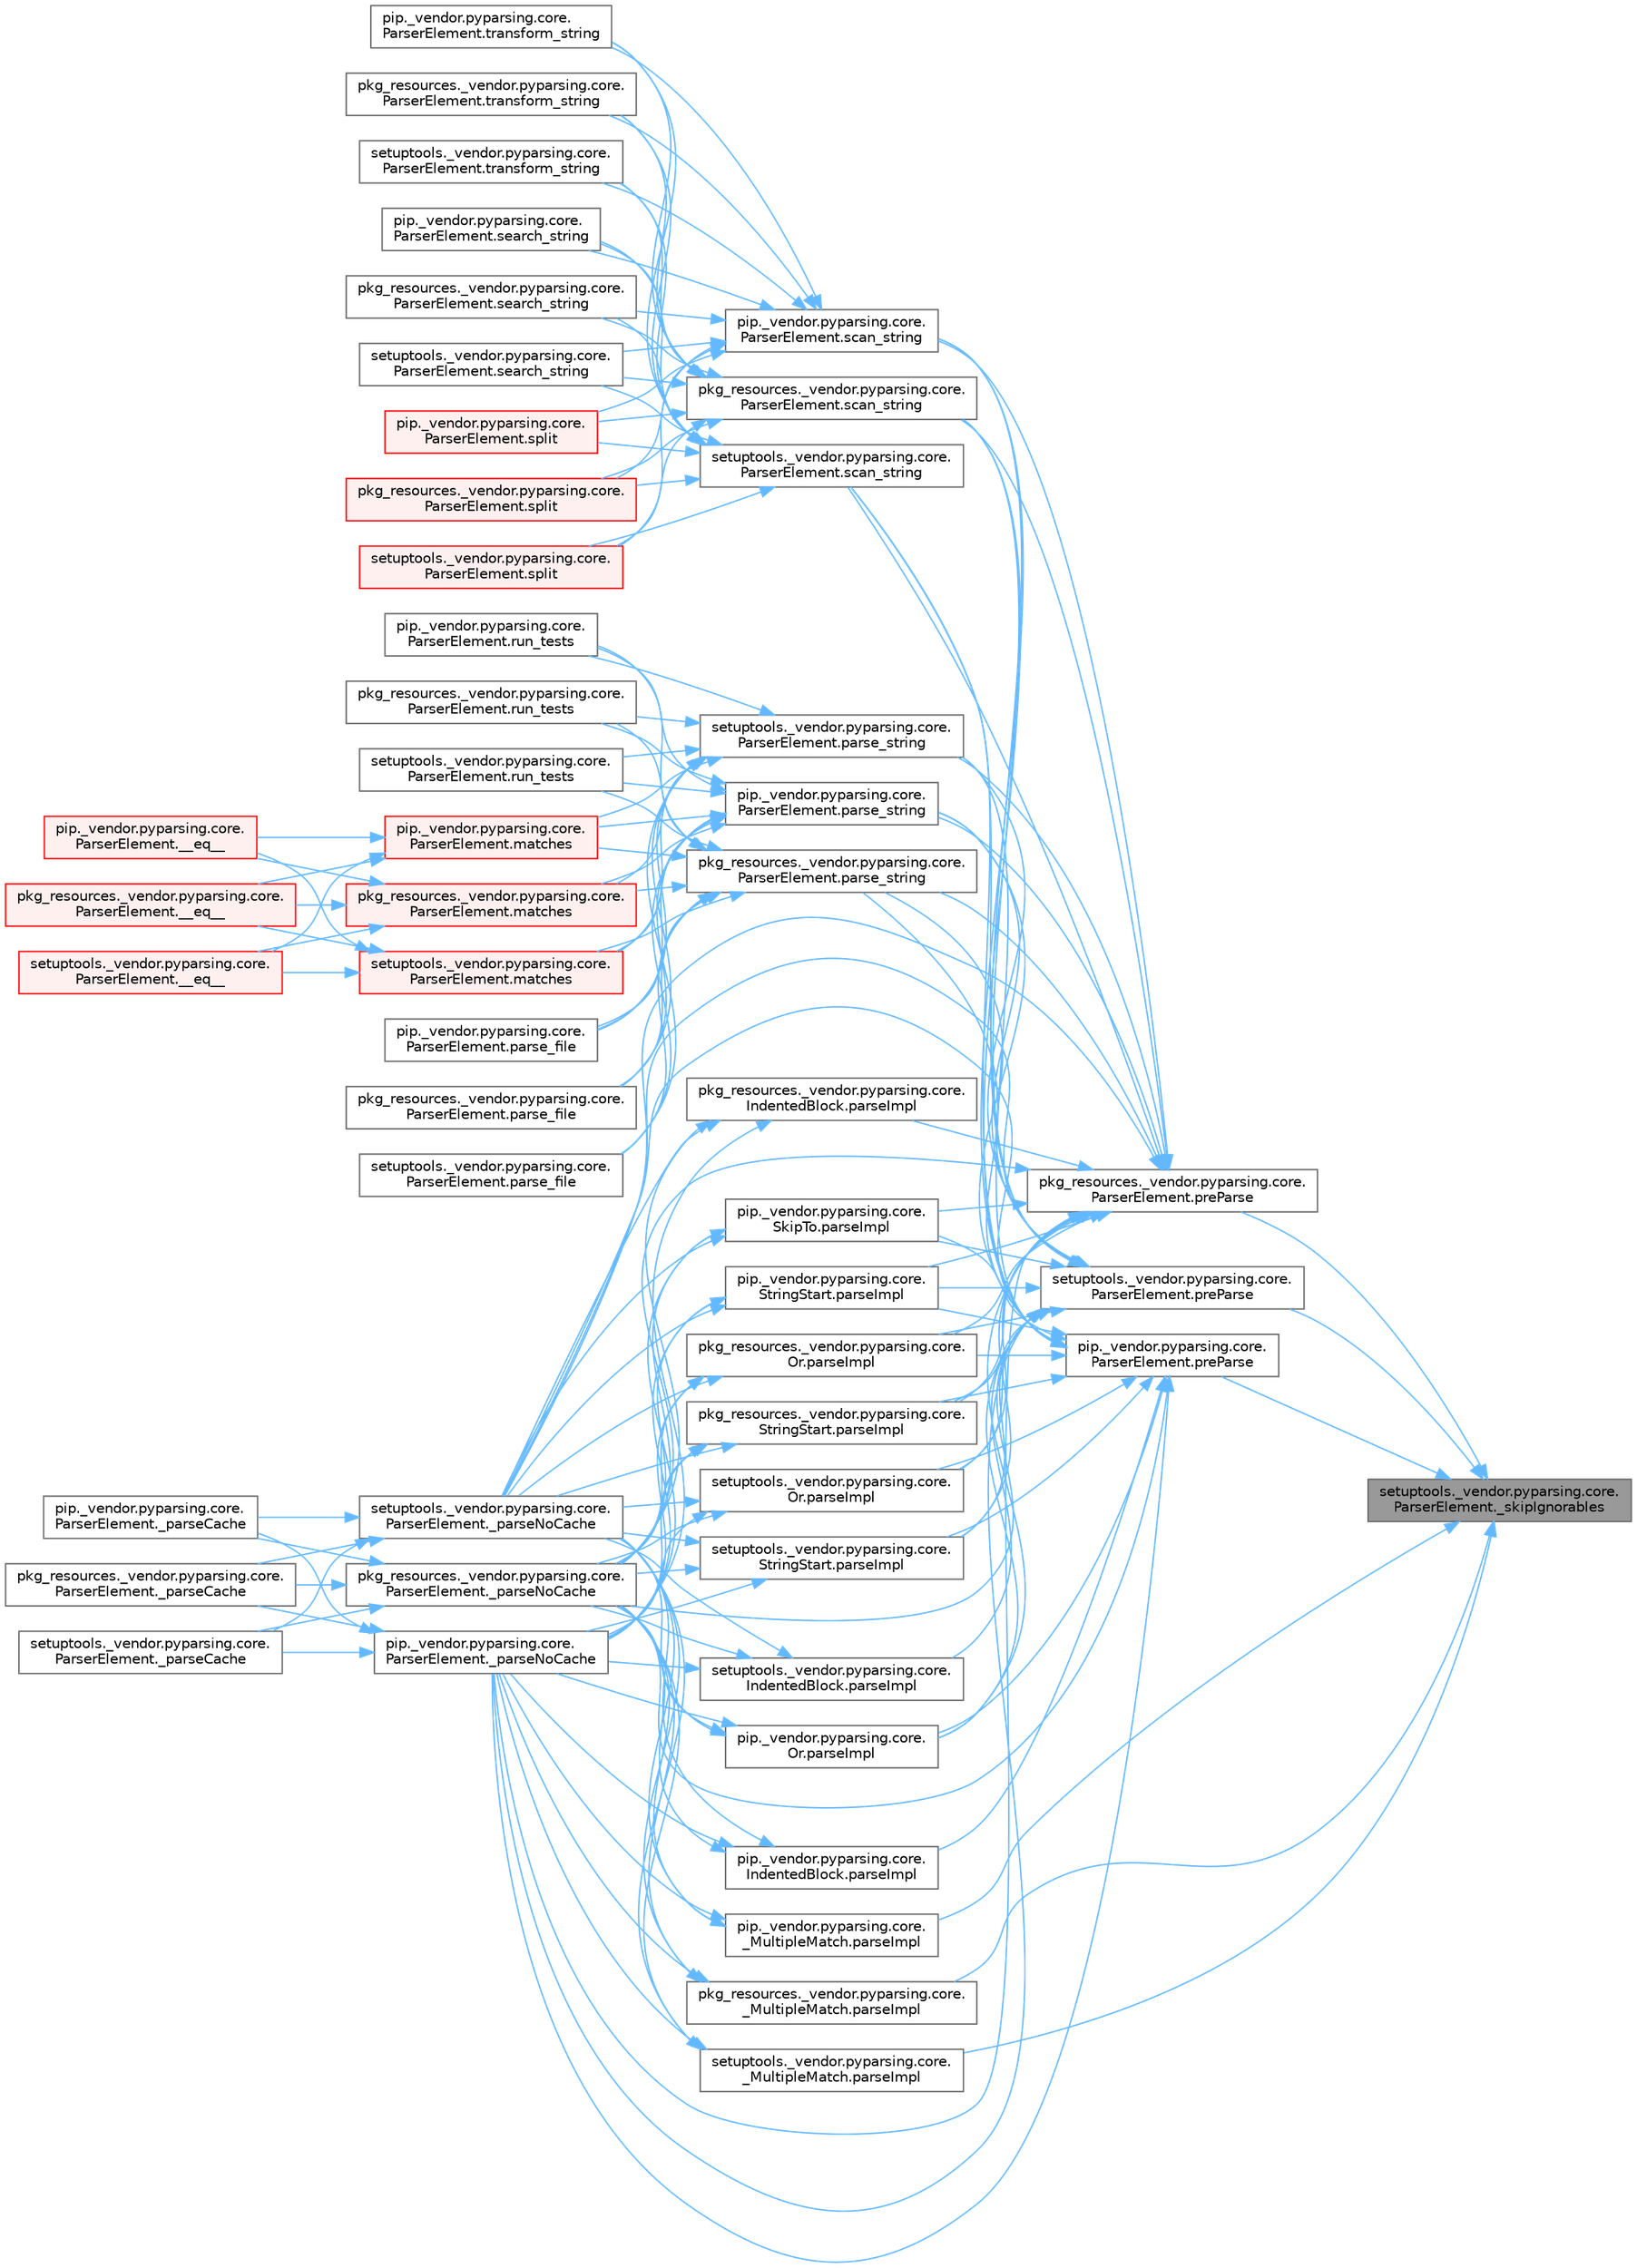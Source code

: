 digraph "setuptools._vendor.pyparsing.core.ParserElement._skipIgnorables"
{
 // LATEX_PDF_SIZE
  bgcolor="transparent";
  edge [fontname=Helvetica,fontsize=10,labelfontname=Helvetica,labelfontsize=10];
  node [fontname=Helvetica,fontsize=10,shape=box,height=0.2,width=0.4];
  rankdir="RL";
  Node1 [id="Node000001",label="setuptools._vendor.pyparsing.core.\lParserElement._skipIgnorables",height=0.2,width=0.4,color="gray40", fillcolor="grey60", style="filled", fontcolor="black",tooltip=" "];
  Node1 -> Node2 [id="edge1_Node000001_Node000002",dir="back",color="steelblue1",style="solid",tooltip=" "];
  Node2 [id="Node000002",label="pip._vendor.pyparsing.core.\l_MultipleMatch.parseImpl",height=0.2,width=0.4,color="grey40", fillcolor="white", style="filled",URL="$classpip_1_1__vendor_1_1pyparsing_1_1core_1_1___multiple_match.html#a612ca2a8eb89123112903be6f199bb14",tooltip=" "];
  Node2 -> Node3 [id="edge2_Node000002_Node000003",dir="back",color="steelblue1",style="solid",tooltip=" "];
  Node3 [id="Node000003",label="pip._vendor.pyparsing.core.\lParserElement._parseNoCache",height=0.2,width=0.4,color="grey40", fillcolor="white", style="filled",URL="$classpip_1_1__vendor_1_1pyparsing_1_1core_1_1_parser_element.html#af319bff1f8ae463c29689bc902788e50",tooltip=" "];
  Node3 -> Node4 [id="edge3_Node000003_Node000004",dir="back",color="steelblue1",style="solid",tooltip=" "];
  Node4 [id="Node000004",label="pip._vendor.pyparsing.core.\lParserElement._parseCache",height=0.2,width=0.4,color="grey40", fillcolor="white", style="filled",URL="$classpip_1_1__vendor_1_1pyparsing_1_1core_1_1_parser_element.html#a5614d581e42d84b716b0dcab98157c88",tooltip=" "];
  Node3 -> Node5 [id="edge4_Node000003_Node000005",dir="back",color="steelblue1",style="solid",tooltip=" "];
  Node5 [id="Node000005",label="pkg_resources._vendor.pyparsing.core.\lParserElement._parseCache",height=0.2,width=0.4,color="grey40", fillcolor="white", style="filled",URL="$classpkg__resources_1_1__vendor_1_1pyparsing_1_1core_1_1_parser_element.html#a1a69c7785a92769109263bd940ab37ae",tooltip=" "];
  Node3 -> Node6 [id="edge5_Node000003_Node000006",dir="back",color="steelblue1",style="solid",tooltip=" "];
  Node6 [id="Node000006",label="setuptools._vendor.pyparsing.core.\lParserElement._parseCache",height=0.2,width=0.4,color="grey40", fillcolor="white", style="filled",URL="$classsetuptools_1_1__vendor_1_1pyparsing_1_1core_1_1_parser_element.html#aad2d74190c4edf9d86294fe1907cffba",tooltip=" "];
  Node2 -> Node7 [id="edge6_Node000002_Node000007",dir="back",color="steelblue1",style="solid",tooltip=" "];
  Node7 [id="Node000007",label="pkg_resources._vendor.pyparsing.core.\lParserElement._parseNoCache",height=0.2,width=0.4,color="grey40", fillcolor="white", style="filled",URL="$classpkg__resources_1_1__vendor_1_1pyparsing_1_1core_1_1_parser_element.html#ae74acbecf9daa6eccbb3c02112745915",tooltip=" "];
  Node7 -> Node4 [id="edge7_Node000007_Node000004",dir="back",color="steelblue1",style="solid",tooltip=" "];
  Node7 -> Node5 [id="edge8_Node000007_Node000005",dir="back",color="steelblue1",style="solid",tooltip=" "];
  Node7 -> Node6 [id="edge9_Node000007_Node000006",dir="back",color="steelblue1",style="solid",tooltip=" "];
  Node2 -> Node8 [id="edge10_Node000002_Node000008",dir="back",color="steelblue1",style="solid",tooltip=" "];
  Node8 [id="Node000008",label="setuptools._vendor.pyparsing.core.\lParserElement._parseNoCache",height=0.2,width=0.4,color="grey40", fillcolor="white", style="filled",URL="$classsetuptools_1_1__vendor_1_1pyparsing_1_1core_1_1_parser_element.html#ac87deeca77414208ea7ac3e6f23accc5",tooltip=" "];
  Node8 -> Node4 [id="edge11_Node000008_Node000004",dir="back",color="steelblue1",style="solid",tooltip=" "];
  Node8 -> Node5 [id="edge12_Node000008_Node000005",dir="back",color="steelblue1",style="solid",tooltip=" "];
  Node8 -> Node6 [id="edge13_Node000008_Node000006",dir="back",color="steelblue1",style="solid",tooltip=" "];
  Node1 -> Node9 [id="edge14_Node000001_Node000009",dir="back",color="steelblue1",style="solid",tooltip=" "];
  Node9 [id="Node000009",label="pkg_resources._vendor.pyparsing.core.\l_MultipleMatch.parseImpl",height=0.2,width=0.4,color="grey40", fillcolor="white", style="filled",URL="$classpkg__resources_1_1__vendor_1_1pyparsing_1_1core_1_1___multiple_match.html#a28707b77eb141ec6e8926a16907cc18b",tooltip=" "];
  Node9 -> Node3 [id="edge15_Node000009_Node000003",dir="back",color="steelblue1",style="solid",tooltip=" "];
  Node9 -> Node7 [id="edge16_Node000009_Node000007",dir="back",color="steelblue1",style="solid",tooltip=" "];
  Node9 -> Node8 [id="edge17_Node000009_Node000008",dir="back",color="steelblue1",style="solid",tooltip=" "];
  Node1 -> Node10 [id="edge18_Node000001_Node000010",dir="back",color="steelblue1",style="solid",tooltip=" "];
  Node10 [id="Node000010",label="setuptools._vendor.pyparsing.core.\l_MultipleMatch.parseImpl",height=0.2,width=0.4,color="grey40", fillcolor="white", style="filled",URL="$classsetuptools_1_1__vendor_1_1pyparsing_1_1core_1_1___multiple_match.html#a8608f7d100a7b3d3ed777483ae718eeb",tooltip=" "];
  Node10 -> Node3 [id="edge19_Node000010_Node000003",dir="back",color="steelblue1",style="solid",tooltip=" "];
  Node10 -> Node7 [id="edge20_Node000010_Node000007",dir="back",color="steelblue1",style="solid",tooltip=" "];
  Node10 -> Node8 [id="edge21_Node000010_Node000008",dir="back",color="steelblue1",style="solid",tooltip=" "];
  Node1 -> Node11 [id="edge22_Node000001_Node000011",dir="back",color="steelblue1",style="solid",tooltip=" "];
  Node11 [id="Node000011",label="pip._vendor.pyparsing.core.\lParserElement.preParse",height=0.2,width=0.4,color="grey40", fillcolor="white", style="filled",URL="$classpip_1_1__vendor_1_1pyparsing_1_1core_1_1_parser_element.html#ab5e2fcbb7e83e0b5608eb5cbc31c17f0",tooltip=" "];
  Node11 -> Node3 [id="edge23_Node000011_Node000003",dir="back",color="steelblue1",style="solid",tooltip=" "];
  Node11 -> Node7 [id="edge24_Node000011_Node000007",dir="back",color="steelblue1",style="solid",tooltip=" "];
  Node11 -> Node8 [id="edge25_Node000011_Node000008",dir="back",color="steelblue1",style="solid",tooltip=" "];
  Node11 -> Node12 [id="edge26_Node000011_Node000012",dir="back",color="steelblue1",style="solid",tooltip=" "];
  Node12 [id="Node000012",label="pip._vendor.pyparsing.core.\lParserElement.parse_string",height=0.2,width=0.4,color="grey40", fillcolor="white", style="filled",URL="$classpip_1_1__vendor_1_1pyparsing_1_1core_1_1_parser_element.html#ac17206f98799aeb9149ef0873423fb3d",tooltip=" "];
  Node12 -> Node13 [id="edge27_Node000012_Node000013",dir="back",color="steelblue1",style="solid",tooltip=" "];
  Node13 [id="Node000013",label="pip._vendor.pyparsing.core.\lParserElement.matches",height=0.2,width=0.4,color="red", fillcolor="#FFF0F0", style="filled",URL="$classpip_1_1__vendor_1_1pyparsing_1_1core_1_1_parser_element.html#a506dbc15b395eb36dc4f6cbc0fdf143a",tooltip=" "];
  Node13 -> Node14 [id="edge28_Node000013_Node000014",dir="back",color="steelblue1",style="solid",tooltip=" "];
  Node14 [id="Node000014",label="pip._vendor.pyparsing.core.\lParserElement.__eq__",height=0.2,width=0.4,color="red", fillcolor="#FFF0F0", style="filled",URL="$classpip_1_1__vendor_1_1pyparsing_1_1core_1_1_parser_element.html#a56ccd877aaaa23f3bf1adb7bcc0b46ec",tooltip=" "];
  Node13 -> Node23 [id="edge29_Node000013_Node000023",dir="back",color="steelblue1",style="solid",tooltip=" "];
  Node23 [id="Node000023",label="pkg_resources._vendor.pyparsing.core.\lParserElement.__eq__",height=0.2,width=0.4,color="red", fillcolor="#FFF0F0", style="filled",URL="$classpkg__resources_1_1__vendor_1_1pyparsing_1_1core_1_1_parser_element.html#a7a018d9eabb371a3a8cbeff784e873eb",tooltip=" "];
  Node13 -> Node24 [id="edge30_Node000013_Node000024",dir="back",color="steelblue1",style="solid",tooltip=" "];
  Node24 [id="Node000024",label="setuptools._vendor.pyparsing.core.\lParserElement.__eq__",height=0.2,width=0.4,color="red", fillcolor="#FFF0F0", style="filled",URL="$classsetuptools_1_1__vendor_1_1pyparsing_1_1core_1_1_parser_element.html#a2fba49725ed4d403a97bf0955a516d7a",tooltip=" "];
  Node12 -> Node26 [id="edge31_Node000012_Node000026",dir="back",color="steelblue1",style="solid",tooltip=" "];
  Node26 [id="Node000026",label="pkg_resources._vendor.pyparsing.core.\lParserElement.matches",height=0.2,width=0.4,color="red", fillcolor="#FFF0F0", style="filled",URL="$classpkg__resources_1_1__vendor_1_1pyparsing_1_1core_1_1_parser_element.html#a83b843cc10043a223825a7b6ee2bf3ed",tooltip=" "];
  Node26 -> Node14 [id="edge32_Node000026_Node000014",dir="back",color="steelblue1",style="solid",tooltip=" "];
  Node26 -> Node23 [id="edge33_Node000026_Node000023",dir="back",color="steelblue1",style="solid",tooltip=" "];
  Node26 -> Node24 [id="edge34_Node000026_Node000024",dir="back",color="steelblue1",style="solid",tooltip=" "];
  Node12 -> Node27 [id="edge35_Node000012_Node000027",dir="back",color="steelblue1",style="solid",tooltip=" "];
  Node27 [id="Node000027",label="setuptools._vendor.pyparsing.core.\lParserElement.matches",height=0.2,width=0.4,color="red", fillcolor="#FFF0F0", style="filled",URL="$classsetuptools_1_1__vendor_1_1pyparsing_1_1core_1_1_parser_element.html#a340c5dbbc0054029fa245e398f694e14",tooltip=" "];
  Node27 -> Node14 [id="edge36_Node000027_Node000014",dir="back",color="steelblue1",style="solid",tooltip=" "];
  Node27 -> Node23 [id="edge37_Node000027_Node000023",dir="back",color="steelblue1",style="solid",tooltip=" "];
  Node27 -> Node24 [id="edge38_Node000027_Node000024",dir="back",color="steelblue1",style="solid",tooltip=" "];
  Node12 -> Node28 [id="edge39_Node000012_Node000028",dir="back",color="steelblue1",style="solid",tooltip=" "];
  Node28 [id="Node000028",label="pip._vendor.pyparsing.core.\lParserElement.parse_file",height=0.2,width=0.4,color="grey40", fillcolor="white", style="filled",URL="$classpip_1_1__vendor_1_1pyparsing_1_1core_1_1_parser_element.html#a161e1fa167881e4e3fa9f26155612ed1",tooltip=" "];
  Node12 -> Node29 [id="edge40_Node000012_Node000029",dir="back",color="steelblue1",style="solid",tooltip=" "];
  Node29 [id="Node000029",label="pkg_resources._vendor.pyparsing.core.\lParserElement.parse_file",height=0.2,width=0.4,color="grey40", fillcolor="white", style="filled",URL="$classpkg__resources_1_1__vendor_1_1pyparsing_1_1core_1_1_parser_element.html#a4b7f81ada4824fcac02e6fae60e97154",tooltip=" "];
  Node12 -> Node30 [id="edge41_Node000012_Node000030",dir="back",color="steelblue1",style="solid",tooltip=" "];
  Node30 [id="Node000030",label="setuptools._vendor.pyparsing.core.\lParserElement.parse_file",height=0.2,width=0.4,color="grey40", fillcolor="white", style="filled",URL="$classsetuptools_1_1__vendor_1_1pyparsing_1_1core_1_1_parser_element.html#a8f9b8fccb7fc5a55bc10cb3ab46cf419",tooltip=" "];
  Node12 -> Node31 [id="edge42_Node000012_Node000031",dir="back",color="steelblue1",style="solid",tooltip=" "];
  Node31 [id="Node000031",label="pip._vendor.pyparsing.core.\lParserElement.run_tests",height=0.2,width=0.4,color="grey40", fillcolor="white", style="filled",URL="$classpip_1_1__vendor_1_1pyparsing_1_1core_1_1_parser_element.html#a35107e02c57a82575247354b2ffe5d63",tooltip=" "];
  Node12 -> Node32 [id="edge43_Node000012_Node000032",dir="back",color="steelblue1",style="solid",tooltip=" "];
  Node32 [id="Node000032",label="pkg_resources._vendor.pyparsing.core.\lParserElement.run_tests",height=0.2,width=0.4,color="grey40", fillcolor="white", style="filled",URL="$classpkg__resources_1_1__vendor_1_1pyparsing_1_1core_1_1_parser_element.html#a10e2c2c94b6bedd4a9bac706beb1f8e4",tooltip=" "];
  Node12 -> Node33 [id="edge44_Node000012_Node000033",dir="back",color="steelblue1",style="solid",tooltip=" "];
  Node33 [id="Node000033",label="setuptools._vendor.pyparsing.core.\lParserElement.run_tests",height=0.2,width=0.4,color="grey40", fillcolor="white", style="filled",URL="$classsetuptools_1_1__vendor_1_1pyparsing_1_1core_1_1_parser_element.html#a67d4875fb1c02837aae5bb1e763532ba",tooltip=" "];
  Node11 -> Node34 [id="edge45_Node000011_Node000034",dir="back",color="steelblue1",style="solid",tooltip=" "];
  Node34 [id="Node000034",label="pkg_resources._vendor.pyparsing.core.\lParserElement.parse_string",height=0.2,width=0.4,color="grey40", fillcolor="white", style="filled",URL="$classpkg__resources_1_1__vendor_1_1pyparsing_1_1core_1_1_parser_element.html#a8c3e947b9af4425a1b7f4c8db034a549",tooltip=" "];
  Node34 -> Node13 [id="edge46_Node000034_Node000013",dir="back",color="steelblue1",style="solid",tooltip=" "];
  Node34 -> Node26 [id="edge47_Node000034_Node000026",dir="back",color="steelblue1",style="solid",tooltip=" "];
  Node34 -> Node27 [id="edge48_Node000034_Node000027",dir="back",color="steelblue1",style="solid",tooltip=" "];
  Node34 -> Node28 [id="edge49_Node000034_Node000028",dir="back",color="steelblue1",style="solid",tooltip=" "];
  Node34 -> Node29 [id="edge50_Node000034_Node000029",dir="back",color="steelblue1",style="solid",tooltip=" "];
  Node34 -> Node30 [id="edge51_Node000034_Node000030",dir="back",color="steelblue1",style="solid",tooltip=" "];
  Node34 -> Node31 [id="edge52_Node000034_Node000031",dir="back",color="steelblue1",style="solid",tooltip=" "];
  Node34 -> Node32 [id="edge53_Node000034_Node000032",dir="back",color="steelblue1",style="solid",tooltip=" "];
  Node34 -> Node33 [id="edge54_Node000034_Node000033",dir="back",color="steelblue1",style="solid",tooltip=" "];
  Node11 -> Node35 [id="edge55_Node000011_Node000035",dir="back",color="steelblue1",style="solid",tooltip=" "];
  Node35 [id="Node000035",label="setuptools._vendor.pyparsing.core.\lParserElement.parse_string",height=0.2,width=0.4,color="grey40", fillcolor="white", style="filled",URL="$classsetuptools_1_1__vendor_1_1pyparsing_1_1core_1_1_parser_element.html#a4bceb4c6190dd0bd2ea4c6ef9e8fe6f9",tooltip=" "];
  Node35 -> Node13 [id="edge56_Node000035_Node000013",dir="back",color="steelblue1",style="solid",tooltip=" "];
  Node35 -> Node26 [id="edge57_Node000035_Node000026",dir="back",color="steelblue1",style="solid",tooltip=" "];
  Node35 -> Node27 [id="edge58_Node000035_Node000027",dir="back",color="steelblue1",style="solid",tooltip=" "];
  Node35 -> Node28 [id="edge59_Node000035_Node000028",dir="back",color="steelblue1",style="solid",tooltip=" "];
  Node35 -> Node29 [id="edge60_Node000035_Node000029",dir="back",color="steelblue1",style="solid",tooltip=" "];
  Node35 -> Node30 [id="edge61_Node000035_Node000030",dir="back",color="steelblue1",style="solid",tooltip=" "];
  Node35 -> Node31 [id="edge62_Node000035_Node000031",dir="back",color="steelblue1",style="solid",tooltip=" "];
  Node35 -> Node32 [id="edge63_Node000035_Node000032",dir="back",color="steelblue1",style="solid",tooltip=" "];
  Node35 -> Node33 [id="edge64_Node000035_Node000033",dir="back",color="steelblue1",style="solid",tooltip=" "];
  Node11 -> Node36 [id="edge65_Node000011_Node000036",dir="back",color="steelblue1",style="solid",tooltip=" "];
  Node36 [id="Node000036",label="pip._vendor.pyparsing.core.\lIndentedBlock.parseImpl",height=0.2,width=0.4,color="grey40", fillcolor="white", style="filled",URL="$classpip_1_1__vendor_1_1pyparsing_1_1core_1_1_indented_block.html#a614f358d7124fbd85f4750694b700605",tooltip=" "];
  Node36 -> Node3 [id="edge66_Node000036_Node000003",dir="back",color="steelblue1",style="solid",tooltip=" "];
  Node36 -> Node7 [id="edge67_Node000036_Node000007",dir="back",color="steelblue1",style="solid",tooltip=" "];
  Node36 -> Node8 [id="edge68_Node000036_Node000008",dir="back",color="steelblue1",style="solid",tooltip=" "];
  Node11 -> Node37 [id="edge69_Node000011_Node000037",dir="back",color="steelblue1",style="solid",tooltip=" "];
  Node37 [id="Node000037",label="pip._vendor.pyparsing.core.\lOr.parseImpl",height=0.2,width=0.4,color="grey40", fillcolor="white", style="filled",URL="$classpip_1_1__vendor_1_1pyparsing_1_1core_1_1_or.html#aa87fa541bf2e82791e105dbf64c79958",tooltip=" "];
  Node37 -> Node3 [id="edge70_Node000037_Node000003",dir="back",color="steelblue1",style="solid",tooltip=" "];
  Node37 -> Node7 [id="edge71_Node000037_Node000007",dir="back",color="steelblue1",style="solid",tooltip=" "];
  Node37 -> Node8 [id="edge72_Node000037_Node000008",dir="back",color="steelblue1",style="solid",tooltip=" "];
  Node11 -> Node38 [id="edge73_Node000011_Node000038",dir="back",color="steelblue1",style="solid",tooltip=" "];
  Node38 [id="Node000038",label="pip._vendor.pyparsing.core.\lSkipTo.parseImpl",height=0.2,width=0.4,color="grey40", fillcolor="white", style="filled",URL="$classpip_1_1__vendor_1_1pyparsing_1_1core_1_1_skip_to.html#affdf1659343a347cd9853247ed2cfc37",tooltip=" "];
  Node38 -> Node3 [id="edge74_Node000038_Node000003",dir="back",color="steelblue1",style="solid",tooltip=" "];
  Node38 -> Node7 [id="edge75_Node000038_Node000007",dir="back",color="steelblue1",style="solid",tooltip=" "];
  Node38 -> Node8 [id="edge76_Node000038_Node000008",dir="back",color="steelblue1",style="solid",tooltip=" "];
  Node11 -> Node39 [id="edge77_Node000011_Node000039",dir="back",color="steelblue1",style="solid",tooltip=" "];
  Node39 [id="Node000039",label="pip._vendor.pyparsing.core.\lStringStart.parseImpl",height=0.2,width=0.4,color="grey40", fillcolor="white", style="filled",URL="$classpip_1_1__vendor_1_1pyparsing_1_1core_1_1_string_start.html#ade7d9a10260522396b9756347737ec21",tooltip=" "];
  Node39 -> Node3 [id="edge78_Node000039_Node000003",dir="back",color="steelblue1",style="solid",tooltip=" "];
  Node39 -> Node7 [id="edge79_Node000039_Node000007",dir="back",color="steelblue1",style="solid",tooltip=" "];
  Node39 -> Node8 [id="edge80_Node000039_Node000008",dir="back",color="steelblue1",style="solid",tooltip=" "];
  Node11 -> Node40 [id="edge81_Node000011_Node000040",dir="back",color="steelblue1",style="solid",tooltip=" "];
  Node40 [id="Node000040",label="pkg_resources._vendor.pyparsing.core.\lOr.parseImpl",height=0.2,width=0.4,color="grey40", fillcolor="white", style="filled",URL="$classpkg__resources_1_1__vendor_1_1pyparsing_1_1core_1_1_or.html#ac0f75d008ee21a51ac9335d208258709",tooltip=" "];
  Node40 -> Node3 [id="edge82_Node000040_Node000003",dir="back",color="steelblue1",style="solid",tooltip=" "];
  Node40 -> Node7 [id="edge83_Node000040_Node000007",dir="back",color="steelblue1",style="solid",tooltip=" "];
  Node40 -> Node8 [id="edge84_Node000040_Node000008",dir="back",color="steelblue1",style="solid",tooltip=" "];
  Node11 -> Node41 [id="edge85_Node000011_Node000041",dir="back",color="steelblue1",style="solid",tooltip=" "];
  Node41 [id="Node000041",label="pkg_resources._vendor.pyparsing.core.\lStringStart.parseImpl",height=0.2,width=0.4,color="grey40", fillcolor="white", style="filled",URL="$classpkg__resources_1_1__vendor_1_1pyparsing_1_1core_1_1_string_start.html#a1a21abfeee7fd1a296470cf986211dfb",tooltip=" "];
  Node41 -> Node3 [id="edge86_Node000041_Node000003",dir="back",color="steelblue1",style="solid",tooltip=" "];
  Node41 -> Node7 [id="edge87_Node000041_Node000007",dir="back",color="steelblue1",style="solid",tooltip=" "];
  Node41 -> Node8 [id="edge88_Node000041_Node000008",dir="back",color="steelblue1",style="solid",tooltip=" "];
  Node11 -> Node42 [id="edge89_Node000011_Node000042",dir="back",color="steelblue1",style="solid",tooltip=" "];
  Node42 [id="Node000042",label="setuptools._vendor.pyparsing.core.\lOr.parseImpl",height=0.2,width=0.4,color="grey40", fillcolor="white", style="filled",URL="$classsetuptools_1_1__vendor_1_1pyparsing_1_1core_1_1_or.html#a1048310b5490fae52af640ad0c0e8713",tooltip=" "];
  Node42 -> Node3 [id="edge90_Node000042_Node000003",dir="back",color="steelblue1",style="solid",tooltip=" "];
  Node42 -> Node7 [id="edge91_Node000042_Node000007",dir="back",color="steelblue1",style="solid",tooltip=" "];
  Node42 -> Node8 [id="edge92_Node000042_Node000008",dir="back",color="steelblue1",style="solid",tooltip=" "];
  Node11 -> Node43 [id="edge93_Node000011_Node000043",dir="back",color="steelblue1",style="solid",tooltip=" "];
  Node43 [id="Node000043",label="setuptools._vendor.pyparsing.core.\lStringStart.parseImpl",height=0.2,width=0.4,color="grey40", fillcolor="white", style="filled",URL="$classsetuptools_1_1__vendor_1_1pyparsing_1_1core_1_1_string_start.html#a9da67c63addf96d553d7b5bb1cf85907",tooltip=" "];
  Node43 -> Node3 [id="edge94_Node000043_Node000003",dir="back",color="steelblue1",style="solid",tooltip=" "];
  Node43 -> Node7 [id="edge95_Node000043_Node000007",dir="back",color="steelblue1",style="solid",tooltip=" "];
  Node43 -> Node8 [id="edge96_Node000043_Node000008",dir="back",color="steelblue1",style="solid",tooltip=" "];
  Node11 -> Node44 [id="edge97_Node000011_Node000044",dir="back",color="steelblue1",style="solid",tooltip=" "];
  Node44 [id="Node000044",label="pip._vendor.pyparsing.core.\lParserElement.scan_string",height=0.2,width=0.4,color="grey40", fillcolor="white", style="filled",URL="$classpip_1_1__vendor_1_1pyparsing_1_1core_1_1_parser_element.html#a0a066b31d55597f3b2ac426eab0ef7a8",tooltip=" "];
  Node44 -> Node45 [id="edge98_Node000044_Node000045",dir="back",color="steelblue1",style="solid",tooltip=" "];
  Node45 [id="Node000045",label="pip._vendor.pyparsing.core.\lParserElement.search_string",height=0.2,width=0.4,color="grey40", fillcolor="white", style="filled",URL="$classpip_1_1__vendor_1_1pyparsing_1_1core_1_1_parser_element.html#a5a83c9e97aad458cf36ecb2cbc451703",tooltip=" "];
  Node44 -> Node46 [id="edge99_Node000044_Node000046",dir="back",color="steelblue1",style="solid",tooltip=" "];
  Node46 [id="Node000046",label="pkg_resources._vendor.pyparsing.core.\lParserElement.search_string",height=0.2,width=0.4,color="grey40", fillcolor="white", style="filled",URL="$classpkg__resources_1_1__vendor_1_1pyparsing_1_1core_1_1_parser_element.html#a4b5b9d98014537f14aa58afb241fb421",tooltip=" "];
  Node44 -> Node47 [id="edge100_Node000044_Node000047",dir="back",color="steelblue1",style="solid",tooltip=" "];
  Node47 [id="Node000047",label="setuptools._vendor.pyparsing.core.\lParserElement.search_string",height=0.2,width=0.4,color="grey40", fillcolor="white", style="filled",URL="$classsetuptools_1_1__vendor_1_1pyparsing_1_1core_1_1_parser_element.html#afd39623fe4bffcc694a482c83b93fd06",tooltip=" "];
  Node44 -> Node48 [id="edge101_Node000044_Node000048",dir="back",color="steelblue1",style="solid",tooltip=" "];
  Node48 [id="Node000048",label="pip._vendor.pyparsing.core.\lParserElement.split",height=0.2,width=0.4,color="red", fillcolor="#FFF0F0", style="filled",URL="$classpip_1_1__vendor_1_1pyparsing_1_1core_1_1_parser_element.html#a4d8b15e96c35f49dd311c05519c05b48",tooltip=" "];
  Node44 -> Node3212 [id="edge102_Node000044_Node003212",dir="back",color="steelblue1",style="solid",tooltip=" "];
  Node3212 [id="Node003212",label="pkg_resources._vendor.pyparsing.core.\lParserElement.split",height=0.2,width=0.4,color="red", fillcolor="#FFF0F0", style="filled",URL="$classpkg__resources_1_1__vendor_1_1pyparsing_1_1core_1_1_parser_element.html#a194801602eaab7fd2483d6a6ef7335b7",tooltip=" "];
  Node44 -> Node3213 [id="edge103_Node000044_Node003213",dir="back",color="steelblue1",style="solid",tooltip=" "];
  Node3213 [id="Node003213",label="setuptools._vendor.pyparsing.core.\lParserElement.split",height=0.2,width=0.4,color="red", fillcolor="#FFF0F0", style="filled",URL="$classsetuptools_1_1__vendor_1_1pyparsing_1_1core_1_1_parser_element.html#a851b91f91735a7984ff943924b8f5e53",tooltip=" "];
  Node44 -> Node3214 [id="edge104_Node000044_Node003214",dir="back",color="steelblue1",style="solid",tooltip=" "];
  Node3214 [id="Node003214",label="pip._vendor.pyparsing.core.\lParserElement.transform_string",height=0.2,width=0.4,color="grey40", fillcolor="white", style="filled",URL="$classpip_1_1__vendor_1_1pyparsing_1_1core_1_1_parser_element.html#a566e130123a0445b27338a6e3ec60f19",tooltip=" "];
  Node44 -> Node3215 [id="edge105_Node000044_Node003215",dir="back",color="steelblue1",style="solid",tooltip=" "];
  Node3215 [id="Node003215",label="pkg_resources._vendor.pyparsing.core.\lParserElement.transform_string",height=0.2,width=0.4,color="grey40", fillcolor="white", style="filled",URL="$classpkg__resources_1_1__vendor_1_1pyparsing_1_1core_1_1_parser_element.html#a71a727a6ccd055ebf3c32601140ed804",tooltip=" "];
  Node44 -> Node3216 [id="edge106_Node000044_Node003216",dir="back",color="steelblue1",style="solid",tooltip=" "];
  Node3216 [id="Node003216",label="setuptools._vendor.pyparsing.core.\lParserElement.transform_string",height=0.2,width=0.4,color="grey40", fillcolor="white", style="filled",URL="$classsetuptools_1_1__vendor_1_1pyparsing_1_1core_1_1_parser_element.html#a23d5d123f33508735ec8eefe96840071",tooltip=" "];
  Node11 -> Node3217 [id="edge107_Node000011_Node003217",dir="back",color="steelblue1",style="solid",tooltip=" "];
  Node3217 [id="Node003217",label="pkg_resources._vendor.pyparsing.core.\lParserElement.scan_string",height=0.2,width=0.4,color="grey40", fillcolor="white", style="filled",URL="$classpkg__resources_1_1__vendor_1_1pyparsing_1_1core_1_1_parser_element.html#a72c2c28e4b4d308fb917b19795da3b31",tooltip=" "];
  Node3217 -> Node45 [id="edge108_Node003217_Node000045",dir="back",color="steelblue1",style="solid",tooltip=" "];
  Node3217 -> Node46 [id="edge109_Node003217_Node000046",dir="back",color="steelblue1",style="solid",tooltip=" "];
  Node3217 -> Node47 [id="edge110_Node003217_Node000047",dir="back",color="steelblue1",style="solid",tooltip=" "];
  Node3217 -> Node48 [id="edge111_Node003217_Node000048",dir="back",color="steelblue1",style="solid",tooltip=" "];
  Node3217 -> Node3212 [id="edge112_Node003217_Node003212",dir="back",color="steelblue1",style="solid",tooltip=" "];
  Node3217 -> Node3213 [id="edge113_Node003217_Node003213",dir="back",color="steelblue1",style="solid",tooltip=" "];
  Node3217 -> Node3214 [id="edge114_Node003217_Node003214",dir="back",color="steelblue1",style="solid",tooltip=" "];
  Node3217 -> Node3215 [id="edge115_Node003217_Node003215",dir="back",color="steelblue1",style="solid",tooltip=" "];
  Node3217 -> Node3216 [id="edge116_Node003217_Node003216",dir="back",color="steelblue1",style="solid",tooltip=" "];
  Node11 -> Node3218 [id="edge117_Node000011_Node003218",dir="back",color="steelblue1",style="solid",tooltip=" "];
  Node3218 [id="Node003218",label="setuptools._vendor.pyparsing.core.\lParserElement.scan_string",height=0.2,width=0.4,color="grey40", fillcolor="white", style="filled",URL="$classsetuptools_1_1__vendor_1_1pyparsing_1_1core_1_1_parser_element.html#a1e2aa4fc1e0debef9f876b7e1ccbfb62",tooltip=" "];
  Node3218 -> Node45 [id="edge118_Node003218_Node000045",dir="back",color="steelblue1",style="solid",tooltip=" "];
  Node3218 -> Node46 [id="edge119_Node003218_Node000046",dir="back",color="steelblue1",style="solid",tooltip=" "];
  Node3218 -> Node47 [id="edge120_Node003218_Node000047",dir="back",color="steelblue1",style="solid",tooltip=" "];
  Node3218 -> Node48 [id="edge121_Node003218_Node000048",dir="back",color="steelblue1",style="solid",tooltip=" "];
  Node3218 -> Node3212 [id="edge122_Node003218_Node003212",dir="back",color="steelblue1",style="solid",tooltip=" "];
  Node3218 -> Node3213 [id="edge123_Node003218_Node003213",dir="back",color="steelblue1",style="solid",tooltip=" "];
  Node3218 -> Node3214 [id="edge124_Node003218_Node003214",dir="back",color="steelblue1",style="solid",tooltip=" "];
  Node3218 -> Node3215 [id="edge125_Node003218_Node003215",dir="back",color="steelblue1",style="solid",tooltip=" "];
  Node3218 -> Node3216 [id="edge126_Node003218_Node003216",dir="back",color="steelblue1",style="solid",tooltip=" "];
  Node1 -> Node3219 [id="edge127_Node000001_Node003219",dir="back",color="steelblue1",style="solid",tooltip=" "];
  Node3219 [id="Node003219",label="pkg_resources._vendor.pyparsing.core.\lParserElement.preParse",height=0.2,width=0.4,color="grey40", fillcolor="white", style="filled",URL="$classpkg__resources_1_1__vendor_1_1pyparsing_1_1core_1_1_parser_element.html#a903b825f358cef436ee45d6e5b992208",tooltip=" "];
  Node3219 -> Node3 [id="edge128_Node003219_Node000003",dir="back",color="steelblue1",style="solid",tooltip=" "];
  Node3219 -> Node7 [id="edge129_Node003219_Node000007",dir="back",color="steelblue1",style="solid",tooltip=" "];
  Node3219 -> Node8 [id="edge130_Node003219_Node000008",dir="back",color="steelblue1",style="solid",tooltip=" "];
  Node3219 -> Node12 [id="edge131_Node003219_Node000012",dir="back",color="steelblue1",style="solid",tooltip=" "];
  Node3219 -> Node34 [id="edge132_Node003219_Node000034",dir="back",color="steelblue1",style="solid",tooltip=" "];
  Node3219 -> Node35 [id="edge133_Node003219_Node000035",dir="back",color="steelblue1",style="solid",tooltip=" "];
  Node3219 -> Node37 [id="edge134_Node003219_Node000037",dir="back",color="steelblue1",style="solid",tooltip=" "];
  Node3219 -> Node38 [id="edge135_Node003219_Node000038",dir="back",color="steelblue1",style="solid",tooltip=" "];
  Node3219 -> Node39 [id="edge136_Node003219_Node000039",dir="back",color="steelblue1",style="solid",tooltip=" "];
  Node3219 -> Node3220 [id="edge137_Node003219_Node003220",dir="back",color="steelblue1",style="solid",tooltip=" "];
  Node3220 [id="Node003220",label="pkg_resources._vendor.pyparsing.core.\lIndentedBlock.parseImpl",height=0.2,width=0.4,color="grey40", fillcolor="white", style="filled",URL="$classpkg__resources_1_1__vendor_1_1pyparsing_1_1core_1_1_indented_block.html#a832e80a7ba0390c3f34ec7820642cbef",tooltip=" "];
  Node3220 -> Node3 [id="edge138_Node003220_Node000003",dir="back",color="steelblue1",style="solid",tooltip=" "];
  Node3220 -> Node7 [id="edge139_Node003220_Node000007",dir="back",color="steelblue1",style="solid",tooltip=" "];
  Node3220 -> Node8 [id="edge140_Node003220_Node000008",dir="back",color="steelblue1",style="solid",tooltip=" "];
  Node3219 -> Node40 [id="edge141_Node003219_Node000040",dir="back",color="steelblue1",style="solid",tooltip=" "];
  Node3219 -> Node41 [id="edge142_Node003219_Node000041",dir="back",color="steelblue1",style="solid",tooltip=" "];
  Node3219 -> Node42 [id="edge143_Node003219_Node000042",dir="back",color="steelblue1",style="solid",tooltip=" "];
  Node3219 -> Node43 [id="edge144_Node003219_Node000043",dir="back",color="steelblue1",style="solid",tooltip=" "];
  Node3219 -> Node44 [id="edge145_Node003219_Node000044",dir="back",color="steelblue1",style="solid",tooltip=" "];
  Node3219 -> Node3217 [id="edge146_Node003219_Node003217",dir="back",color="steelblue1",style="solid",tooltip=" "];
  Node3219 -> Node3218 [id="edge147_Node003219_Node003218",dir="back",color="steelblue1",style="solid",tooltip=" "];
  Node1 -> Node3221 [id="edge148_Node000001_Node003221",dir="back",color="steelblue1",style="solid",tooltip=" "];
  Node3221 [id="Node003221",label="setuptools._vendor.pyparsing.core.\lParserElement.preParse",height=0.2,width=0.4,color="grey40", fillcolor="white", style="filled",URL="$classsetuptools_1_1__vendor_1_1pyparsing_1_1core_1_1_parser_element.html#a685a6f15fdc46b4ac7a138afb9f3b707",tooltip=" "];
  Node3221 -> Node3 [id="edge149_Node003221_Node000003",dir="back",color="steelblue1",style="solid",tooltip=" "];
  Node3221 -> Node7 [id="edge150_Node003221_Node000007",dir="back",color="steelblue1",style="solid",tooltip=" "];
  Node3221 -> Node8 [id="edge151_Node003221_Node000008",dir="back",color="steelblue1",style="solid",tooltip=" "];
  Node3221 -> Node12 [id="edge152_Node003221_Node000012",dir="back",color="steelblue1",style="solid",tooltip=" "];
  Node3221 -> Node34 [id="edge153_Node003221_Node000034",dir="back",color="steelblue1",style="solid",tooltip=" "];
  Node3221 -> Node35 [id="edge154_Node003221_Node000035",dir="back",color="steelblue1",style="solid",tooltip=" "];
  Node3221 -> Node37 [id="edge155_Node003221_Node000037",dir="back",color="steelblue1",style="solid",tooltip=" "];
  Node3221 -> Node38 [id="edge156_Node003221_Node000038",dir="back",color="steelblue1",style="solid",tooltip=" "];
  Node3221 -> Node39 [id="edge157_Node003221_Node000039",dir="back",color="steelblue1",style="solid",tooltip=" "];
  Node3221 -> Node40 [id="edge158_Node003221_Node000040",dir="back",color="steelblue1",style="solid",tooltip=" "];
  Node3221 -> Node41 [id="edge159_Node003221_Node000041",dir="back",color="steelblue1",style="solid",tooltip=" "];
  Node3221 -> Node3222 [id="edge160_Node003221_Node003222",dir="back",color="steelblue1",style="solid",tooltip=" "];
  Node3222 [id="Node003222",label="setuptools._vendor.pyparsing.core.\lIndentedBlock.parseImpl",height=0.2,width=0.4,color="grey40", fillcolor="white", style="filled",URL="$classsetuptools_1_1__vendor_1_1pyparsing_1_1core_1_1_indented_block.html#aecab12233ff1c4cfb490e864cbbb1029",tooltip=" "];
  Node3222 -> Node3 [id="edge161_Node003222_Node000003",dir="back",color="steelblue1",style="solid",tooltip=" "];
  Node3222 -> Node7 [id="edge162_Node003222_Node000007",dir="back",color="steelblue1",style="solid",tooltip=" "];
  Node3222 -> Node8 [id="edge163_Node003222_Node000008",dir="back",color="steelblue1",style="solid",tooltip=" "];
  Node3221 -> Node42 [id="edge164_Node003221_Node000042",dir="back",color="steelblue1",style="solid",tooltip=" "];
  Node3221 -> Node43 [id="edge165_Node003221_Node000043",dir="back",color="steelblue1",style="solid",tooltip=" "];
  Node3221 -> Node44 [id="edge166_Node003221_Node000044",dir="back",color="steelblue1",style="solid",tooltip=" "];
  Node3221 -> Node3217 [id="edge167_Node003221_Node003217",dir="back",color="steelblue1",style="solid",tooltip=" "];
  Node3221 -> Node3218 [id="edge168_Node003221_Node003218",dir="back",color="steelblue1",style="solid",tooltip=" "];
}
